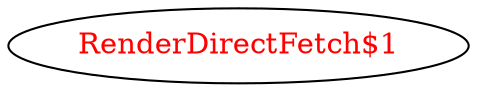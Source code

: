 digraph dependencyGraph {
 concentrate=true;
 ranksep="2.0";
 rankdir="LR"; 
 splines="ortho";
"RenderDirectFetch$1" [fontcolor="red"];
}